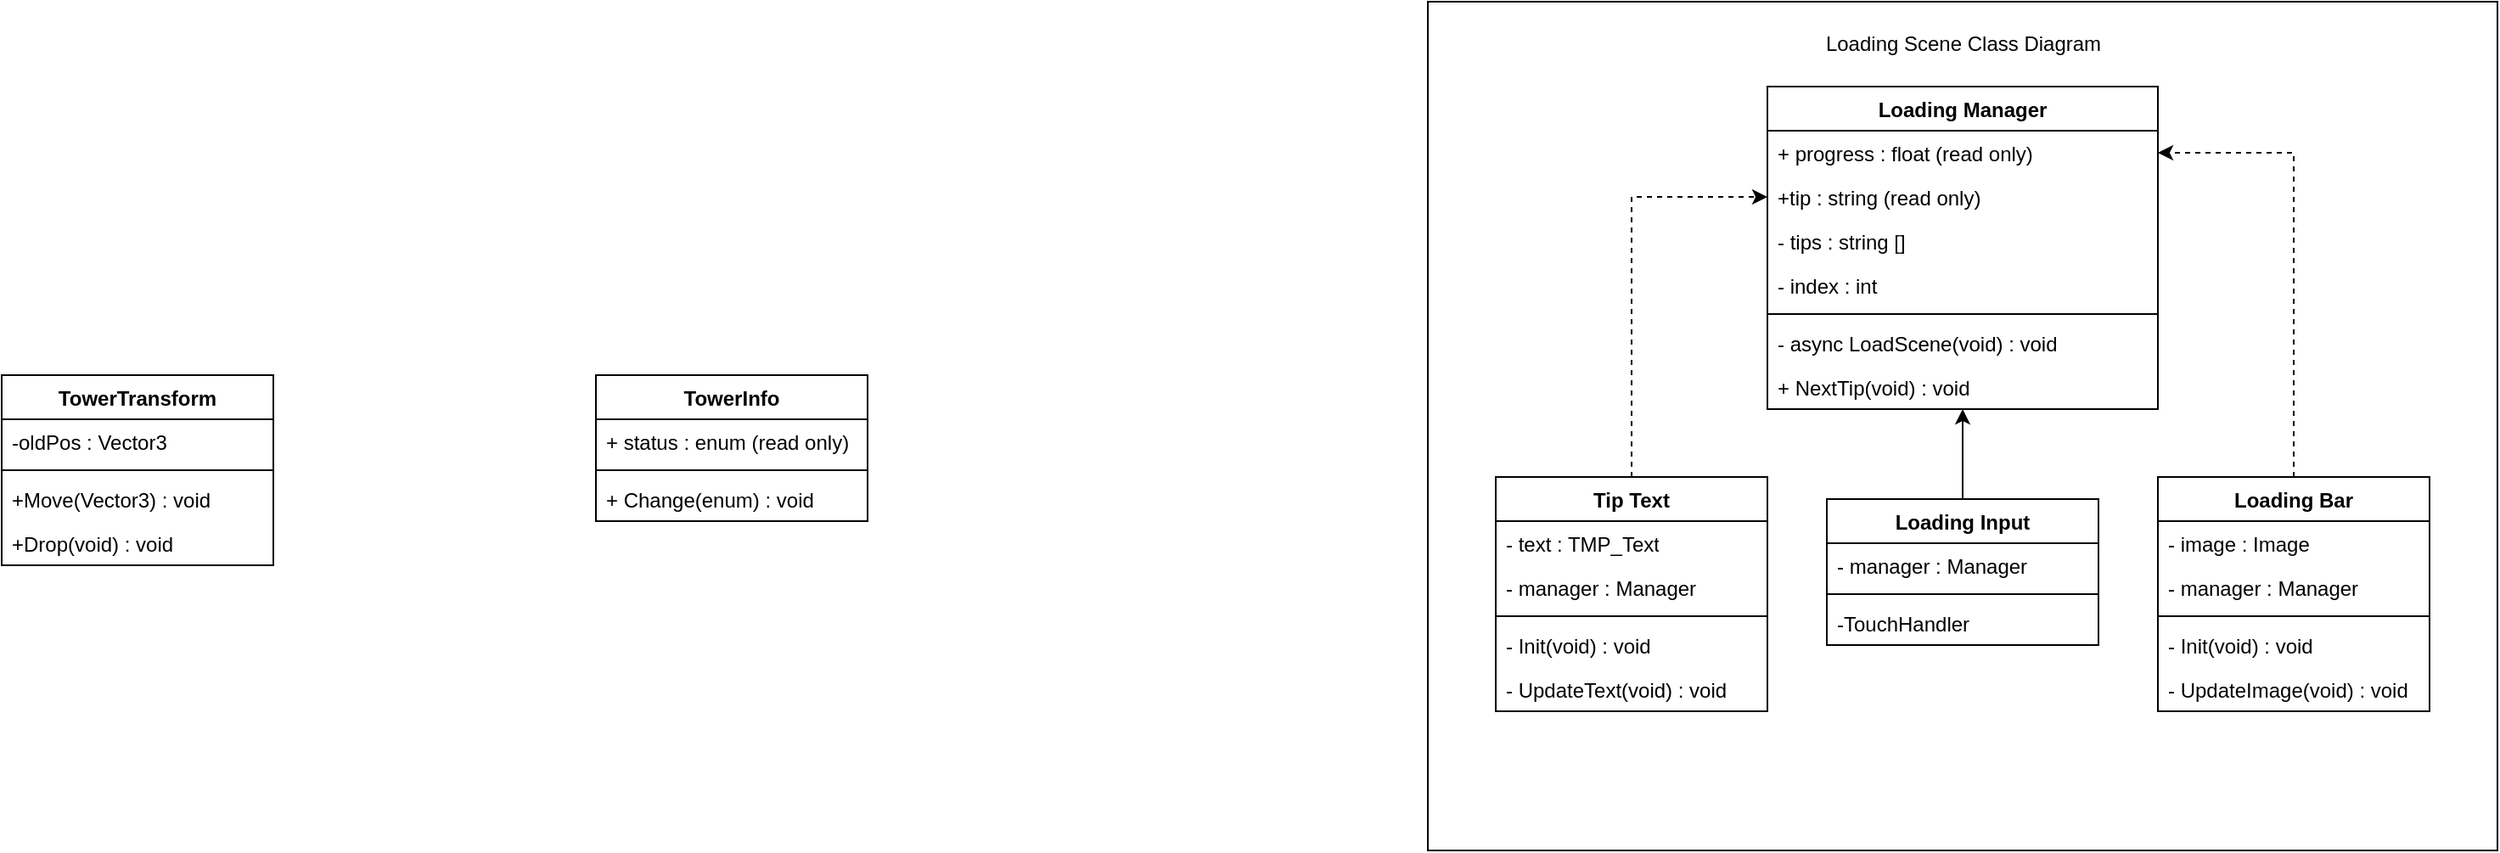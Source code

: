 <mxfile version="22.1.16" type="github" pages="2">
  <diagram id="C5RBs43oDa-KdzZeNtuy" name="Class Diagram">
    <mxGraphModel dx="959" dy="585" grid="1" gridSize="10" guides="1" tooltips="1" connect="1" arrows="1" fold="1" page="1" pageScale="1" pageWidth="827" pageHeight="1169" math="0" shadow="0">
      <root>
        <mxCell id="WIyWlLk6GJQsqaUBKTNV-0" />
        <mxCell id="WIyWlLk6GJQsqaUBKTNV-1" parent="WIyWlLk6GJQsqaUBKTNV-0" />
        <mxCell id="vTMk2ztZiH5gV7xasbNU-28" value="" style="verticalLabelPosition=bottom;verticalAlign=top;html=1;shape=mxgraph.basic.rect;fillColor2=none;strokeWidth=1;size=20;indent=5;" parent="WIyWlLk6GJQsqaUBKTNV-1" vertex="1">
          <mxGeometry x="980" width="630" height="500" as="geometry" />
        </mxCell>
        <mxCell id="vTMk2ztZiH5gV7xasbNU-0" value="Loading Manager" style="swimlane;fontStyle=1;align=center;verticalAlign=top;childLayout=stackLayout;horizontal=1;startSize=26;horizontalStack=0;resizeParent=1;resizeParentMax=0;resizeLast=0;collapsible=1;marginBottom=0;whiteSpace=wrap;html=1;" parent="WIyWlLk6GJQsqaUBKTNV-1" vertex="1">
          <mxGeometry x="1180" y="50" width="230" height="190" as="geometry" />
        </mxCell>
        <mxCell id="vTMk2ztZiH5gV7xasbNU-1" value="+ progress : float (read only)" style="text;strokeColor=none;fillColor=none;align=left;verticalAlign=top;spacingLeft=4;spacingRight=4;overflow=hidden;rotatable=0;points=[[0,0.5],[1,0.5]];portConstraint=eastwest;whiteSpace=wrap;html=1;" parent="vTMk2ztZiH5gV7xasbNU-0" vertex="1">
          <mxGeometry y="26" width="230" height="26" as="geometry" />
        </mxCell>
        <mxCell id="vTMk2ztZiH5gV7xasbNU-2" value="+tip : string (read only)" style="text;strokeColor=none;fillColor=none;align=left;verticalAlign=top;spacingLeft=4;spacingRight=4;overflow=hidden;rotatable=0;points=[[0,0.5],[1,0.5]];portConstraint=eastwest;whiteSpace=wrap;html=1;" parent="vTMk2ztZiH5gV7xasbNU-0" vertex="1">
          <mxGeometry y="52" width="230" height="26" as="geometry" />
        </mxCell>
        <mxCell id="vTMk2ztZiH5gV7xasbNU-3" value="- tips : string []" style="text;strokeColor=none;fillColor=none;align=left;verticalAlign=top;spacingLeft=4;spacingRight=4;overflow=hidden;rotatable=0;points=[[0,0.5],[1,0.5]];portConstraint=eastwest;whiteSpace=wrap;html=1;" parent="vTMk2ztZiH5gV7xasbNU-0" vertex="1">
          <mxGeometry y="78" width="230" height="26" as="geometry" />
        </mxCell>
        <mxCell id="vTMk2ztZiH5gV7xasbNU-4" value="- index : int" style="text;strokeColor=none;fillColor=none;align=left;verticalAlign=top;spacingLeft=4;spacingRight=4;overflow=hidden;rotatable=0;points=[[0,0.5],[1,0.5]];portConstraint=eastwest;whiteSpace=wrap;html=1;" parent="vTMk2ztZiH5gV7xasbNU-0" vertex="1">
          <mxGeometry y="104" width="230" height="26" as="geometry" />
        </mxCell>
        <mxCell id="vTMk2ztZiH5gV7xasbNU-5" value="" style="line;strokeWidth=1;fillColor=none;align=left;verticalAlign=middle;spacingTop=-1;spacingLeft=3;spacingRight=3;rotatable=0;labelPosition=right;points=[];portConstraint=eastwest;strokeColor=inherit;" parent="vTMk2ztZiH5gV7xasbNU-0" vertex="1">
          <mxGeometry y="130" width="230" height="8" as="geometry" />
        </mxCell>
        <mxCell id="vTMk2ztZiH5gV7xasbNU-6" value="- async LoadScene(void) : void" style="text;strokeColor=none;fillColor=none;align=left;verticalAlign=top;spacingLeft=4;spacingRight=4;overflow=hidden;rotatable=0;points=[[0,0.5],[1,0.5]];portConstraint=eastwest;whiteSpace=wrap;html=1;" parent="vTMk2ztZiH5gV7xasbNU-0" vertex="1">
          <mxGeometry y="138" width="230" height="26" as="geometry" />
        </mxCell>
        <mxCell id="vTMk2ztZiH5gV7xasbNU-7" value="+ NextTip(void) : void" style="text;strokeColor=none;fillColor=none;align=left;verticalAlign=top;spacingLeft=4;spacingRight=4;overflow=hidden;rotatable=0;points=[[0,0.5],[1,0.5]];portConstraint=eastwest;whiteSpace=wrap;html=1;" parent="vTMk2ztZiH5gV7xasbNU-0" vertex="1">
          <mxGeometry y="164" width="230" height="26" as="geometry" />
        </mxCell>
        <mxCell id="vTMk2ztZiH5gV7xasbNU-8" style="edgeStyle=orthogonalEdgeStyle;rounded=0;orthogonalLoop=1;jettySize=auto;html=1;exitX=0.5;exitY=0;exitDx=0;exitDy=0;dashed=1;" parent="WIyWlLk6GJQsqaUBKTNV-1" source="vTMk2ztZiH5gV7xasbNU-9" target="vTMk2ztZiH5gV7xasbNU-2" edge="1">
          <mxGeometry relative="1" as="geometry" />
        </mxCell>
        <mxCell id="vTMk2ztZiH5gV7xasbNU-9" value="Tip Text" style="swimlane;fontStyle=1;align=center;verticalAlign=top;childLayout=stackLayout;horizontal=1;startSize=26;horizontalStack=0;resizeParent=1;resizeParentMax=0;resizeLast=0;collapsible=1;marginBottom=0;whiteSpace=wrap;html=1;" parent="WIyWlLk6GJQsqaUBKTNV-1" vertex="1">
          <mxGeometry x="1020" y="280" width="160" height="138" as="geometry" />
        </mxCell>
        <mxCell id="vTMk2ztZiH5gV7xasbNU-10" value="- text : TMP_Text" style="text;strokeColor=none;fillColor=none;align=left;verticalAlign=top;spacingLeft=4;spacingRight=4;overflow=hidden;rotatable=0;points=[[0,0.5],[1,0.5]];portConstraint=eastwest;whiteSpace=wrap;html=1;" parent="vTMk2ztZiH5gV7xasbNU-9" vertex="1">
          <mxGeometry y="26" width="160" height="26" as="geometry" />
        </mxCell>
        <mxCell id="vTMk2ztZiH5gV7xasbNU-11" value="- manager : Manager" style="text;strokeColor=none;fillColor=none;align=left;verticalAlign=top;spacingLeft=4;spacingRight=4;overflow=hidden;rotatable=0;points=[[0,0.5],[1,0.5]];portConstraint=eastwest;whiteSpace=wrap;html=1;" parent="vTMk2ztZiH5gV7xasbNU-9" vertex="1">
          <mxGeometry y="52" width="160" height="26" as="geometry" />
        </mxCell>
        <mxCell id="vTMk2ztZiH5gV7xasbNU-12" value="" style="line;strokeWidth=1;fillColor=none;align=left;verticalAlign=middle;spacingTop=-1;spacingLeft=3;spacingRight=3;rotatable=0;labelPosition=right;points=[];portConstraint=eastwest;strokeColor=inherit;" parent="vTMk2ztZiH5gV7xasbNU-9" vertex="1">
          <mxGeometry y="78" width="160" height="8" as="geometry" />
        </mxCell>
        <mxCell id="vTMk2ztZiH5gV7xasbNU-13" value="- Init(void) : void" style="text;strokeColor=none;fillColor=none;align=left;verticalAlign=top;spacingLeft=4;spacingRight=4;overflow=hidden;rotatable=0;points=[[0,0.5],[1,0.5]];portConstraint=eastwest;whiteSpace=wrap;html=1;" parent="vTMk2ztZiH5gV7xasbNU-9" vertex="1">
          <mxGeometry y="86" width="160" height="26" as="geometry" />
        </mxCell>
        <mxCell id="vTMk2ztZiH5gV7xasbNU-14" value="- UpdateText(void) : void" style="text;strokeColor=none;fillColor=none;align=left;verticalAlign=top;spacingLeft=4;spacingRight=4;overflow=hidden;rotatable=0;points=[[0,0.5],[1,0.5]];portConstraint=eastwest;whiteSpace=wrap;html=1;" parent="vTMk2ztZiH5gV7xasbNU-9" vertex="1">
          <mxGeometry y="112" width="160" height="26" as="geometry" />
        </mxCell>
        <mxCell id="vTMk2ztZiH5gV7xasbNU-15" style="edgeStyle=orthogonalEdgeStyle;rounded=0;orthogonalLoop=1;jettySize=auto;html=1;dashed=1;" parent="WIyWlLk6GJQsqaUBKTNV-1" source="vTMk2ztZiH5gV7xasbNU-16" target="vTMk2ztZiH5gV7xasbNU-1" edge="1">
          <mxGeometry relative="1" as="geometry" />
        </mxCell>
        <mxCell id="vTMk2ztZiH5gV7xasbNU-16" value="Loading Bar" style="swimlane;fontStyle=1;align=center;verticalAlign=top;childLayout=stackLayout;horizontal=1;startSize=26;horizontalStack=0;resizeParent=1;resizeParentMax=0;resizeLast=0;collapsible=1;marginBottom=0;whiteSpace=wrap;html=1;" parent="WIyWlLk6GJQsqaUBKTNV-1" vertex="1">
          <mxGeometry x="1410" y="280" width="160" height="138" as="geometry" />
        </mxCell>
        <mxCell id="vTMk2ztZiH5gV7xasbNU-17" value="- image : Image" style="text;strokeColor=none;fillColor=none;align=left;verticalAlign=top;spacingLeft=4;spacingRight=4;overflow=hidden;rotatable=0;points=[[0,0.5],[1,0.5]];portConstraint=eastwest;whiteSpace=wrap;html=1;" parent="vTMk2ztZiH5gV7xasbNU-16" vertex="1">
          <mxGeometry y="26" width="160" height="26" as="geometry" />
        </mxCell>
        <mxCell id="vTMk2ztZiH5gV7xasbNU-18" value="- manager : Manager" style="text;strokeColor=none;fillColor=none;align=left;verticalAlign=top;spacingLeft=4;spacingRight=4;overflow=hidden;rotatable=0;points=[[0,0.5],[1,0.5]];portConstraint=eastwest;whiteSpace=wrap;html=1;" parent="vTMk2ztZiH5gV7xasbNU-16" vertex="1">
          <mxGeometry y="52" width="160" height="26" as="geometry" />
        </mxCell>
        <mxCell id="vTMk2ztZiH5gV7xasbNU-19" value="" style="line;strokeWidth=1;fillColor=none;align=left;verticalAlign=middle;spacingTop=-1;spacingLeft=3;spacingRight=3;rotatable=0;labelPosition=right;points=[];portConstraint=eastwest;strokeColor=inherit;" parent="vTMk2ztZiH5gV7xasbNU-16" vertex="1">
          <mxGeometry y="78" width="160" height="8" as="geometry" />
        </mxCell>
        <mxCell id="vTMk2ztZiH5gV7xasbNU-20" value="- Init(void) : void" style="text;strokeColor=none;fillColor=none;align=left;verticalAlign=top;spacingLeft=4;spacingRight=4;overflow=hidden;rotatable=0;points=[[0,0.5],[1,0.5]];portConstraint=eastwest;whiteSpace=wrap;html=1;" parent="vTMk2ztZiH5gV7xasbNU-16" vertex="1">
          <mxGeometry y="86" width="160" height="26" as="geometry" />
        </mxCell>
        <mxCell id="vTMk2ztZiH5gV7xasbNU-21" value="- UpdateImage(void) : void" style="text;strokeColor=none;fillColor=none;align=left;verticalAlign=top;spacingLeft=4;spacingRight=4;overflow=hidden;rotatable=0;points=[[0,0.5],[1,0.5]];portConstraint=eastwest;whiteSpace=wrap;html=1;" parent="vTMk2ztZiH5gV7xasbNU-16" vertex="1">
          <mxGeometry y="112" width="160" height="26" as="geometry" />
        </mxCell>
        <mxCell id="vTMk2ztZiH5gV7xasbNU-22" style="edgeStyle=orthogonalEdgeStyle;rounded=0;orthogonalLoop=1;jettySize=auto;html=1;exitX=0.5;exitY=0;exitDx=0;exitDy=0;" parent="WIyWlLk6GJQsqaUBKTNV-1" source="vTMk2ztZiH5gV7xasbNU-23" target="vTMk2ztZiH5gV7xasbNU-7" edge="1">
          <mxGeometry relative="1" as="geometry">
            <Array as="points">
              <mxPoint x="1295" y="250" />
              <mxPoint x="1295" y="250" />
            </Array>
          </mxGeometry>
        </mxCell>
        <mxCell id="vTMk2ztZiH5gV7xasbNU-23" value="Loading Input" style="swimlane;fontStyle=1;align=center;verticalAlign=top;childLayout=stackLayout;horizontal=1;startSize=26;horizontalStack=0;resizeParent=1;resizeParentMax=0;resizeLast=0;collapsible=1;marginBottom=0;whiteSpace=wrap;html=1;" parent="WIyWlLk6GJQsqaUBKTNV-1" vertex="1">
          <mxGeometry x="1215" y="293" width="160" height="86" as="geometry" />
        </mxCell>
        <mxCell id="vTMk2ztZiH5gV7xasbNU-24" value="- manager : Manager" style="text;strokeColor=none;fillColor=none;align=left;verticalAlign=top;spacingLeft=4;spacingRight=4;overflow=hidden;rotatable=0;points=[[0,0.5],[1,0.5]];portConstraint=eastwest;whiteSpace=wrap;html=1;" parent="vTMk2ztZiH5gV7xasbNU-23" vertex="1">
          <mxGeometry y="26" width="160" height="26" as="geometry" />
        </mxCell>
        <mxCell id="vTMk2ztZiH5gV7xasbNU-25" value="" style="line;strokeWidth=1;fillColor=none;align=left;verticalAlign=middle;spacingTop=-1;spacingLeft=3;spacingRight=3;rotatable=0;labelPosition=right;points=[];portConstraint=eastwest;strokeColor=inherit;" parent="vTMk2ztZiH5gV7xasbNU-23" vertex="1">
          <mxGeometry y="52" width="160" height="8" as="geometry" />
        </mxCell>
        <mxCell id="vTMk2ztZiH5gV7xasbNU-26" value="-TouchHandler" style="text;strokeColor=none;fillColor=none;align=left;verticalAlign=top;spacingLeft=4;spacingRight=4;overflow=hidden;rotatable=0;points=[[0,0.5],[1,0.5]];portConstraint=eastwest;whiteSpace=wrap;html=1;" parent="vTMk2ztZiH5gV7xasbNU-23" vertex="1">
          <mxGeometry y="60" width="160" height="26" as="geometry" />
        </mxCell>
        <mxCell id="vTMk2ztZiH5gV7xasbNU-27" value="Loading Scene Class Diagram" style="text;html=1;align=center;verticalAlign=middle;resizable=0;points=[];autosize=1;strokeColor=none;fillColor=none;" parent="WIyWlLk6GJQsqaUBKTNV-1" vertex="1">
          <mxGeometry x="1200" y="10" width="190" height="30" as="geometry" />
        </mxCell>
        <mxCell id="TmEp4IRffpQXAq5S1wji-0" value="TowerInfo" style="swimlane;fontStyle=1;align=center;verticalAlign=top;childLayout=stackLayout;horizontal=1;startSize=26;horizontalStack=0;resizeParent=1;resizeParentMax=0;resizeLast=0;collapsible=1;marginBottom=0;whiteSpace=wrap;html=1;" vertex="1" parent="WIyWlLk6GJQsqaUBKTNV-1">
          <mxGeometry x="490" y="220" width="160" height="86" as="geometry" />
        </mxCell>
        <mxCell id="TmEp4IRffpQXAq5S1wji-1" value="+ status : enum (read only)" style="text;strokeColor=none;fillColor=none;align=left;verticalAlign=top;spacingLeft=4;spacingRight=4;overflow=hidden;rotatable=0;points=[[0,0.5],[1,0.5]];portConstraint=eastwest;whiteSpace=wrap;html=1;" vertex="1" parent="TmEp4IRffpQXAq5S1wji-0">
          <mxGeometry y="26" width="160" height="26" as="geometry" />
        </mxCell>
        <mxCell id="TmEp4IRffpQXAq5S1wji-2" value="" style="line;strokeWidth=1;fillColor=none;align=left;verticalAlign=middle;spacingTop=-1;spacingLeft=3;spacingRight=3;rotatable=0;labelPosition=right;points=[];portConstraint=eastwest;strokeColor=inherit;" vertex="1" parent="TmEp4IRffpQXAq5S1wji-0">
          <mxGeometry y="52" width="160" height="8" as="geometry" />
        </mxCell>
        <mxCell id="TmEp4IRffpQXAq5S1wji-3" value="+ Change(enum) : void" style="text;strokeColor=none;fillColor=none;align=left;verticalAlign=top;spacingLeft=4;spacingRight=4;overflow=hidden;rotatable=0;points=[[0,0.5],[1,0.5]];portConstraint=eastwest;whiteSpace=wrap;html=1;" vertex="1" parent="TmEp4IRffpQXAq5S1wji-0">
          <mxGeometry y="60" width="160" height="26" as="geometry" />
        </mxCell>
        <mxCell id="TmEp4IRffpQXAq5S1wji-4" value="TowerTransform" style="swimlane;fontStyle=1;align=center;verticalAlign=top;childLayout=stackLayout;horizontal=1;startSize=26;horizontalStack=0;resizeParent=1;resizeParentMax=0;resizeLast=0;collapsible=1;marginBottom=0;whiteSpace=wrap;html=1;" vertex="1" parent="WIyWlLk6GJQsqaUBKTNV-1">
          <mxGeometry x="140" y="220" width="160" height="112" as="geometry" />
        </mxCell>
        <mxCell id="TmEp4IRffpQXAq5S1wji-5" value="-oldPos : Vector3" style="text;strokeColor=none;fillColor=none;align=left;verticalAlign=top;spacingLeft=4;spacingRight=4;overflow=hidden;rotatable=0;points=[[0,0.5],[1,0.5]];portConstraint=eastwest;whiteSpace=wrap;html=1;" vertex="1" parent="TmEp4IRffpQXAq5S1wji-4">
          <mxGeometry y="26" width="160" height="26" as="geometry" />
        </mxCell>
        <mxCell id="TmEp4IRffpQXAq5S1wji-6" value="" style="line;strokeWidth=1;fillColor=none;align=left;verticalAlign=middle;spacingTop=-1;spacingLeft=3;spacingRight=3;rotatable=0;labelPosition=right;points=[];portConstraint=eastwest;strokeColor=inherit;" vertex="1" parent="TmEp4IRffpQXAq5S1wji-4">
          <mxGeometry y="52" width="160" height="8" as="geometry" />
        </mxCell>
        <mxCell id="TmEp4IRffpQXAq5S1wji-7" value="+Move(Vector3) : void" style="text;strokeColor=none;fillColor=none;align=left;verticalAlign=top;spacingLeft=4;spacingRight=4;overflow=hidden;rotatable=0;points=[[0,0.5],[1,0.5]];portConstraint=eastwest;whiteSpace=wrap;html=1;" vertex="1" parent="TmEp4IRffpQXAq5S1wji-4">
          <mxGeometry y="60" width="160" height="26" as="geometry" />
        </mxCell>
        <mxCell id="TmEp4IRffpQXAq5S1wji-8" value="+Drop(void) : void" style="text;strokeColor=none;fillColor=none;align=left;verticalAlign=top;spacingLeft=4;spacingRight=4;overflow=hidden;rotatable=0;points=[[0,0.5],[1,0.5]];portConstraint=eastwest;whiteSpace=wrap;html=1;" vertex="1" parent="TmEp4IRffpQXAq5S1wji-4">
          <mxGeometry y="86" width="160" height="26" as="geometry" />
        </mxCell>
      </root>
    </mxGraphModel>
  </diagram>
  <diagram id="JEgk0NSVAneMwYuWHU-h" name="Scene movement">
    <mxGraphModel dx="545" dy="385" grid="1" gridSize="10" guides="1" tooltips="1" connect="1" arrows="1" fold="1" page="1" pageScale="1" pageWidth="827" pageHeight="1169" math="0" shadow="0">
      <root>
        <mxCell id="0" />
        <mxCell id="1" parent="0" />
        <mxCell id="xMwXHbSFzmjctjFk9qli-27" style="edgeStyle=orthogonalEdgeStyle;rounded=0;orthogonalLoop=1;jettySize=auto;html=1;exitX=0.5;exitY=1;exitDx=0;exitDy=0;entryX=0.5;entryY=0;entryDx=0;entryDy=0;" parent="1" source="xMwXHbSFzmjctjFk9qli-18" target="xMwXHbSFzmjctjFk9qli-23" edge="1">
          <mxGeometry relative="1" as="geometry" />
        </mxCell>
        <mxCell id="xMwXHbSFzmjctjFk9qli-18" value="Start Scene" style="rounded=1;whiteSpace=wrap;html=1;" parent="1" vertex="1">
          <mxGeometry x="340" y="120" width="120" height="60" as="geometry" />
        </mxCell>
        <mxCell id="xMwXHbSFzmjctjFk9qli-28" style="edgeStyle=orthogonalEdgeStyle;rounded=0;orthogonalLoop=1;jettySize=auto;html=1;exitX=0.5;exitY=1;exitDx=0;exitDy=0;entryX=0.5;entryY=0;entryDx=0;entryDy=0;" parent="1" source="xMwXHbSFzmjctjFk9qli-23" target="xMwXHbSFzmjctjFk9qli-24" edge="1">
          <mxGeometry relative="1" as="geometry" />
        </mxCell>
        <mxCell id="xMwXHbSFzmjctjFk9qli-23" value="Lobby Scene" style="rounded=1;whiteSpace=wrap;html=1;" parent="1" vertex="1">
          <mxGeometry x="340" y="200" width="120" height="60" as="geometry" />
        </mxCell>
        <mxCell id="xMwXHbSFzmjctjFk9qli-29" style="edgeStyle=orthogonalEdgeStyle;rounded=0;orthogonalLoop=1;jettySize=auto;html=1;exitX=0.5;exitY=1;exitDx=0;exitDy=0;entryX=0.5;entryY=0;entryDx=0;entryDy=0;" parent="1" source="xMwXHbSFzmjctjFk9qli-24" target="xMwXHbSFzmjctjFk9qli-25" edge="1">
          <mxGeometry relative="1" as="geometry" />
        </mxCell>
        <mxCell id="xMwXHbSFzmjctjFk9qli-24" value="Loading Scene" style="rounded=1;whiteSpace=wrap;html=1;" parent="1" vertex="1">
          <mxGeometry x="340" y="280" width="120" height="60" as="geometry" />
        </mxCell>
        <mxCell id="xMwXHbSFzmjctjFk9qli-30" style="edgeStyle=orthogonalEdgeStyle;rounded=0;orthogonalLoop=1;jettySize=auto;html=1;exitX=0.5;exitY=1;exitDx=0;exitDy=0;" parent="1" source="xMwXHbSFzmjctjFk9qli-25" target="xMwXHbSFzmjctjFk9qli-26" edge="1">
          <mxGeometry relative="1" as="geometry" />
        </mxCell>
        <mxCell id="xMwXHbSFzmjctjFk9qli-32" style="edgeStyle=orthogonalEdgeStyle;rounded=0;orthogonalLoop=1;jettySize=auto;html=1;exitX=0;exitY=0.5;exitDx=0;exitDy=0;entryX=0;entryY=0.5;entryDx=0;entryDy=0;" parent="1" source="xMwXHbSFzmjctjFk9qli-25" target="xMwXHbSFzmjctjFk9qli-23" edge="1">
          <mxGeometry relative="1" as="geometry">
            <Array as="points">
              <mxPoint x="220" y="390" />
              <mxPoint x="220" y="230" />
            </Array>
          </mxGeometry>
        </mxCell>
        <mxCell id="xMwXHbSFzmjctjFk9qli-25" value="Game Scene" style="rounded=1;whiteSpace=wrap;html=1;" parent="1" vertex="1">
          <mxGeometry x="340" y="360" width="120" height="60" as="geometry" />
        </mxCell>
        <mxCell id="xMwXHbSFzmjctjFk9qli-31" style="edgeStyle=orthogonalEdgeStyle;rounded=0;orthogonalLoop=1;jettySize=auto;html=1;exitX=1;exitY=0.5;exitDx=0;exitDy=0;entryX=1;entryY=0.5;entryDx=0;entryDy=0;" parent="1" source="xMwXHbSFzmjctjFk9qli-26" target="xMwXHbSFzmjctjFk9qli-23" edge="1">
          <mxGeometry relative="1" as="geometry">
            <Array as="points">
              <mxPoint x="560" y="470" />
              <mxPoint x="560" y="230" />
            </Array>
          </mxGeometry>
        </mxCell>
        <mxCell id="xMwXHbSFzmjctjFk9qli-33" style="edgeStyle=orthogonalEdgeStyle;rounded=0;orthogonalLoop=1;jettySize=auto;html=1;exitX=0;exitY=0.5;exitDx=0;exitDy=0;entryX=0;entryY=0.5;entryDx=0;entryDy=0;" parent="1" source="xMwXHbSFzmjctjFk9qli-26" target="xMwXHbSFzmjctjFk9qli-24" edge="1">
          <mxGeometry relative="1" as="geometry">
            <Array as="points">
              <mxPoint x="280" y="470" />
              <mxPoint x="280" y="310" />
            </Array>
          </mxGeometry>
        </mxCell>
        <mxCell id="xMwXHbSFzmjctjFk9qli-26" value="Result Scene" style="rounded=1;whiteSpace=wrap;html=1;" parent="1" vertex="1">
          <mxGeometry x="340" y="440" width="120" height="60" as="geometry" />
        </mxCell>
        <mxCell id="xMwXHbSFzmjctjFk9qli-35" value="Replay" style="text;html=1;align=center;verticalAlign=middle;resizable=0;points=[];autosize=1;strokeColor=none;fillColor=none;" parent="1" vertex="1">
          <mxGeometry x="255" y="280" width="60" height="30" as="geometry" />
        </mxCell>
        <mxCell id="xMwXHbSFzmjctjFk9qli-36" value="Return To Lobby" style="text;html=1;align=center;verticalAlign=middle;resizable=0;points=[];autosize=1;strokeColor=none;fillColor=none;" parent="1" vertex="1">
          <mxGeometry x="160" y="200" width="110" height="30" as="geometry" />
        </mxCell>
        <mxCell id="xMwXHbSFzmjctjFk9qli-37" value="Go To Lobby" style="text;html=1;align=center;verticalAlign=middle;resizable=0;points=[];autosize=1;strokeColor=none;fillColor=none;" parent="1" vertex="1">
          <mxGeometry x="510" y="200" width="90" height="30" as="geometry" />
        </mxCell>
        <mxCell id="nzm3ipoQBjkvLr-QvMSF-1" style="edgeStyle=orthogonalEdgeStyle;rounded=0;orthogonalLoop=1;jettySize=auto;html=1;exitX=1;exitY=0.5;exitDx=0;exitDy=0;entryX=0.5;entryY=0;entryDx=0;entryDy=0;" parent="1" source="xMwXHbSFzmjctjFk9qli-18" target="xMwXHbSFzmjctjFk9qli-18" edge="1">
          <mxGeometry relative="1" as="geometry">
            <Array as="points">
              <mxPoint x="530" y="150" />
              <mxPoint x="530" y="70" />
              <mxPoint x="400" y="70" />
            </Array>
          </mxGeometry>
        </mxCell>
        <mxCell id="nzm3ipoQBjkvLr-QvMSF-2" value="Reconnect" style="text;html=1;align=center;verticalAlign=middle;resizable=0;points=[];autosize=1;strokeColor=none;fillColor=none;" parent="1" vertex="1">
          <mxGeometry x="420" y="40" width="80" height="30" as="geometry" />
        </mxCell>
        <mxCell id="nzm3ipoQBjkvLr-QvMSF-3" style="edgeStyle=orthogonalEdgeStyle;rounded=0;orthogonalLoop=1;jettySize=auto;html=1;exitX=1;exitY=0.5;exitDx=0;exitDy=0;entryX=1;entryY=0.25;entryDx=0;entryDy=0;" parent="1" source="xMwXHbSFzmjctjFk9qli-25" target="xMwXHbSFzmjctjFk9qli-25" edge="1">
          <mxGeometry relative="1" as="geometry">
            <Array as="points">
              <mxPoint x="460" y="410" />
              <mxPoint x="520" y="410" />
              <mxPoint x="520" y="375" />
            </Array>
          </mxGeometry>
        </mxCell>
        <mxCell id="nzm3ipoQBjkvLr-QvMSF-4" value="Retry" style="text;html=1;align=center;verticalAlign=middle;resizable=0;points=[];autosize=1;strokeColor=none;fillColor=none;" parent="1" vertex="1">
          <mxGeometry x="475" y="340" width="50" height="30" as="geometry" />
        </mxCell>
      </root>
    </mxGraphModel>
  </diagram>
</mxfile>
